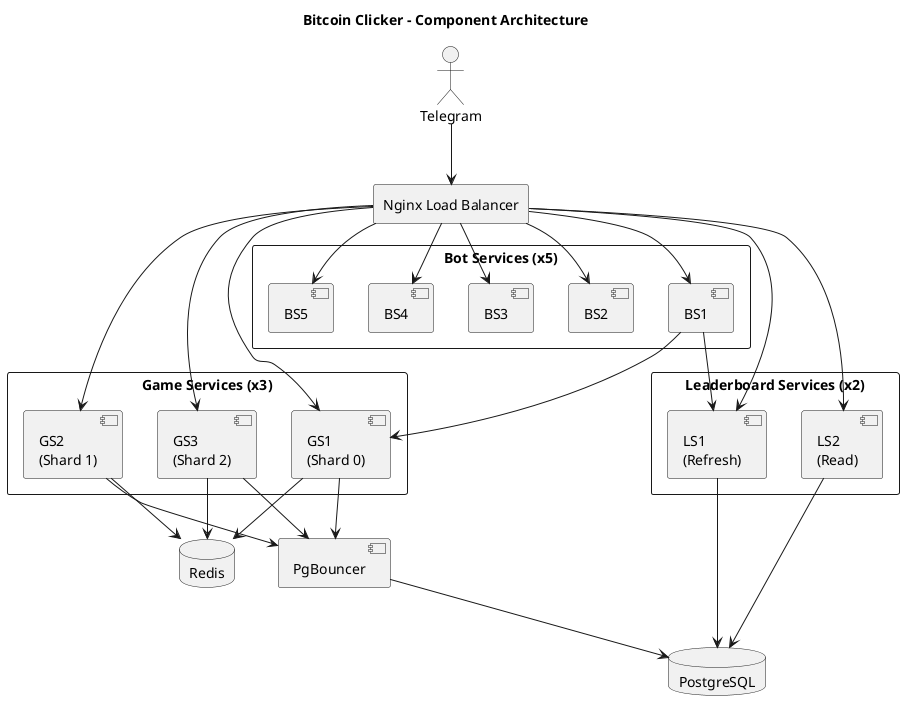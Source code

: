 @startuml component-architecture
title Bitcoin Clicker - Component Architecture

actor Telegram

rectangle "Nginx Load Balancer" as nginx

rectangle "Bot Services (x5)" as bot_services {
  component BS1
  component BS2
  component BS3
  component BS4
  component BS5
}

rectangle "Game Services (x3)" as game_services {
  component "GS1\n(Shard 0)" as GS1
  component "GS2\n(Shard 1)" as GS2
  component "GS3\n(Shard 2)" as GS3
}

rectangle "Leaderboard Services (x2)" as lb_services {
  component "LS1\n(Refresh)" as LS1
  component "LS2\n(Read)" as LS2
}

database PostgreSQL
database Redis
component PgBouncer

Telegram --> nginx
nginx --> BS1
nginx --> BS2
nginx --> BS3
nginx --> BS4
nginx --> BS5

nginx --> GS1
nginx --> GS2
nginx --> GS3

nginx --> LS1
nginx --> LS2

BS1 --> GS1
BS1 --> LS1

GS1 --> PgBouncer
GS2 --> PgBouncer
GS3 --> PgBouncer
PgBouncer --> PostgreSQL

LS1 --> PostgreSQL
LS2 --> PostgreSQL

GS1 --> Redis
GS2 --> Redis
GS3 --> Redis

@enduml

